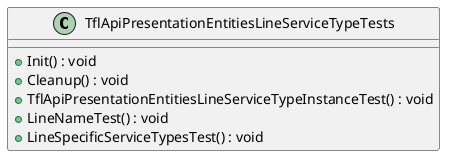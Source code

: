 @startuml
class TflApiPresentationEntitiesLineServiceTypeTests {
    + Init() : void
    + Cleanup() : void
    + TflApiPresentationEntitiesLineServiceTypeInstanceTest() : void
    + LineNameTest() : void
    + LineSpecificServiceTypesTest() : void
}
@enduml
